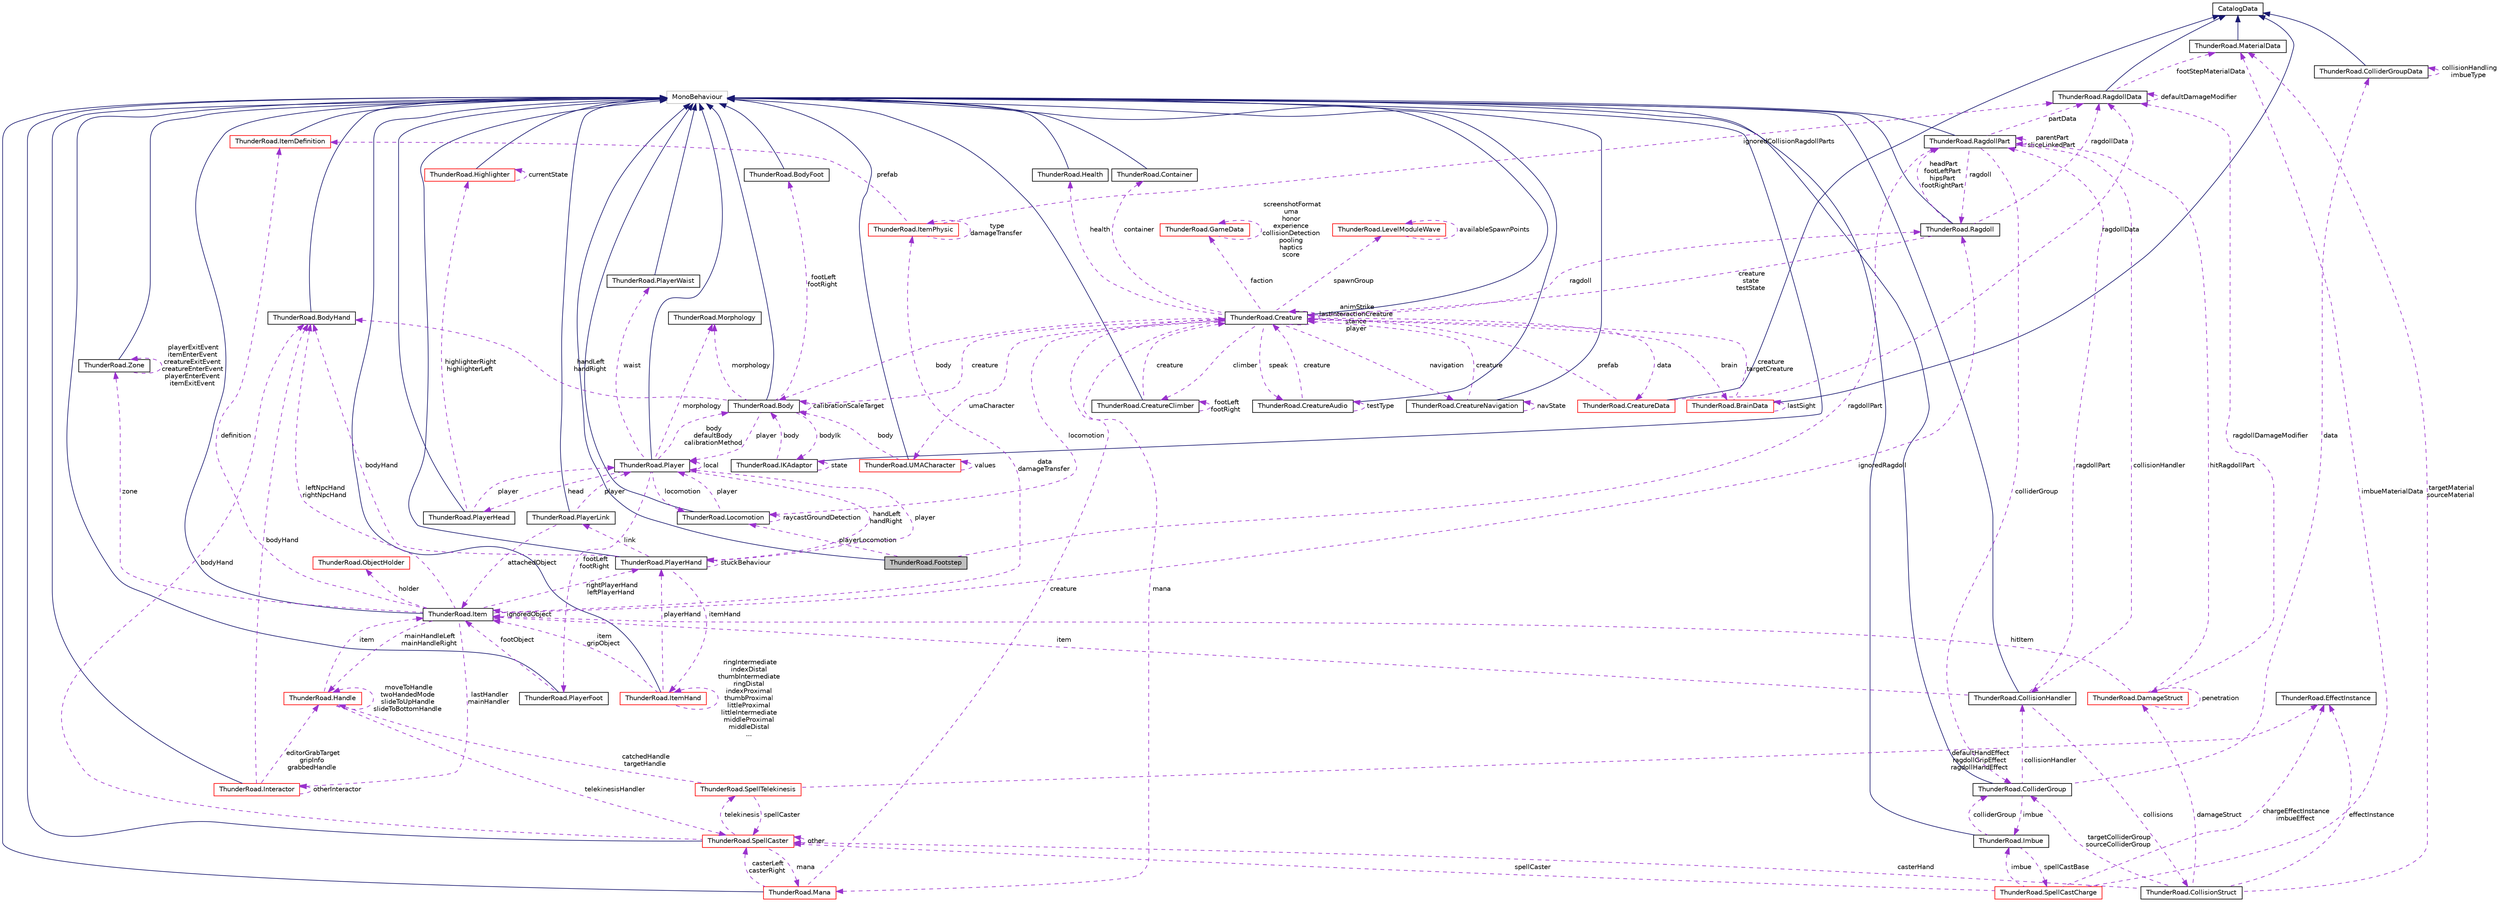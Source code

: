 digraph "ThunderRoad.Footstep"
{
 // LATEX_PDF_SIZE
  edge [fontname="Helvetica",fontsize="10",labelfontname="Helvetica",labelfontsize="10"];
  node [fontname="Helvetica",fontsize="10",shape=record];
  Node1 [label="ThunderRoad.Footstep",height=0.2,width=0.4,color="black", fillcolor="grey75", style="filled", fontcolor="black",tooltip="Class Footstep. Implements the UnityEngine.MonoBehaviour"];
  Node2 -> Node1 [dir="back",color="midnightblue",fontsize="10",style="solid",fontname="Helvetica"];
  Node2 [label="MonoBehaviour",height=0.2,width=0.4,color="grey75", fillcolor="white", style="filled",tooltip=" "];
  Node3 -> Node1 [dir="back",color="darkorchid3",fontsize="10",style="dashed",label=" ragdollPart" ,fontname="Helvetica"];
  Node3 [label="ThunderRoad.RagdollPart",height=0.2,width=0.4,color="black", fillcolor="white", style="filled",URL="$class_thunder_road_1_1_ragdoll_part.html",tooltip="Class RagdollPart. Implements the UnityEngine.MonoBehaviour"];
  Node2 -> Node3 [dir="back",color="midnightblue",fontsize="10",style="solid",fontname="Helvetica"];
  Node4 -> Node3 [dir="back",color="darkorchid3",fontsize="10",style="dashed",label=" collisionHandler" ,fontname="Helvetica"];
  Node4 [label="ThunderRoad.CollisionHandler",height=0.2,width=0.4,color="black", fillcolor="white", style="filled",URL="$class_thunder_road_1_1_collision_handler.html",tooltip="Class CollisionHandler. Implements the UnityEngine.MonoBehaviour"];
  Node2 -> Node4 [dir="back",color="midnightblue",fontsize="10",style="solid",fontname="Helvetica"];
  Node3 -> Node4 [dir="back",color="darkorchid3",fontsize="10",style="dashed",label=" ragdollPart" ,fontname="Helvetica"];
  Node5 -> Node4 [dir="back",color="darkorchid3",fontsize="10",style="dashed",label=" collisions" ,fontname="Helvetica"];
  Node5 [label="ThunderRoad.CollisionStruct",height=0.2,width=0.4,color="black", fillcolor="white", style="filled",URL="$struct_thunder_road_1_1_collision_struct.html",tooltip="Struct CollisionStruct"];
  Node6 -> Node5 [dir="back",color="darkorchid3",fontsize="10",style="dashed",label=" targetMaterial\nsourceMaterial" ,fontname="Helvetica"];
  Node6 [label="ThunderRoad.MaterialData",height=0.2,width=0.4,color="black", fillcolor="white", style="filled",URL="$class_thunder_road_1_1_material_data.html",tooltip="Class MaterialData. Implements the ThunderRoad.CatalogData"];
  Node7 -> Node6 [dir="back",color="midnightblue",fontsize="10",style="solid",fontname="Helvetica"];
  Node7 [label="CatalogData",height=0.2,width=0.4,color="black", fillcolor="white", style="filled",URL="$class_thunder_road_1_1_catalog_data.html",tooltip="Class CatalogData."];
  Node8 -> Node5 [dir="back",color="darkorchid3",fontsize="10",style="dashed",label=" casterHand" ,fontname="Helvetica"];
  Node8 [label="ThunderRoad.SpellCaster",height=0.2,width=0.4,color="red", fillcolor="white", style="filled",URL="$class_thunder_road_1_1_spell_caster.html",tooltip="Class SpellCaster. Implements the UnityEngine.MonoBehaviour"];
  Node2 -> Node8 [dir="back",color="midnightblue",fontsize="10",style="solid",fontname="Helvetica"];
  Node9 -> Node8 [dir="back",color="darkorchid3",fontsize="10",style="dashed",label=" telekinesis" ,fontname="Helvetica"];
  Node9 [label="ThunderRoad.SpellTelekinesis",height=0.2,width=0.4,color="red", fillcolor="white", style="filled",URL="$class_thunder_road_1_1_spell_telekinesis.html",tooltip="Class SpellTelekinesis. Implements the ThunderRoad.SpellData"];
  Node8 -> Node9 [dir="back",color="darkorchid3",fontsize="10",style="dashed",label=" spellCaster" ,fontname="Helvetica"];
  Node13 -> Node9 [dir="back",color="darkorchid3",fontsize="10",style="dashed",label=" catchedHandle\ntargetHandle" ,fontname="Helvetica"];
  Node13 [label="ThunderRoad.Handle",height=0.2,width=0.4,color="red", fillcolor="white", style="filled",URL="$class_thunder_road_1_1_handle.html",tooltip="Class Handle. Implements the ThunderRoad.Interactable"];
  Node8 -> Node13 [dir="back",color="darkorchid3",fontsize="10",style="dashed",label=" telekinesisHandler" ,fontname="Helvetica"];
  Node13 -> Node13 [dir="back",color="darkorchid3",fontsize="10",style="dashed",label=" moveToHandle\ntwoHandedMode\nslideToUpHandle\nslideToBottomHandle" ,fontname="Helvetica"];
  Node25 -> Node13 [dir="back",color="darkorchid3",fontsize="10",style="dashed",label=" item" ,fontname="Helvetica"];
  Node25 [label="ThunderRoad.Item",height=0.2,width=0.4,color="black", fillcolor="white", style="filled",URL="$class_thunder_road_1_1_item.html",tooltip="Class Item. Implements the UnityEngine.MonoBehaviour"];
  Node2 -> Node25 [dir="back",color="midnightblue",fontsize="10",style="solid",fontname="Helvetica"];
  Node26 -> Node25 [dir="back",color="darkorchid3",fontsize="10",style="dashed",label=" lastHandler\nmainHandler" ,fontname="Helvetica"];
  Node26 [label="ThunderRoad.Interactor",height=0.2,width=0.4,color="red", fillcolor="white", style="filled",URL="$class_thunder_road_1_1_interactor.html",tooltip="Class Interactor. Implements the UnityEngine.MonoBehaviour"];
  Node2 -> Node26 [dir="back",color="midnightblue",fontsize="10",style="solid",fontname="Helvetica"];
  Node26 -> Node26 [dir="back",color="darkorchid3",fontsize="10",style="dashed",label=" otherInteractor" ,fontname="Helvetica"];
  Node13 -> Node26 [dir="back",color="darkorchid3",fontsize="10",style="dashed",label=" editorGrabTarget\ngripInfo\ngrabbedHandle" ,fontname="Helvetica"];
  Node28 -> Node26 [dir="back",color="darkorchid3",fontsize="10",style="dashed",label=" bodyHand" ,fontname="Helvetica"];
  Node28 [label="ThunderRoad.BodyHand",height=0.2,width=0.4,color="black", fillcolor="white", style="filled",URL="$class_thunder_road_1_1_body_hand.html",tooltip="Class BodyHand. Implements the UnityEngine.MonoBehaviour"];
  Node2 -> Node28 [dir="back",color="midnightblue",fontsize="10",style="solid",fontname="Helvetica"];
  Node29 -> Node25 [dir="back",color="darkorchid3",fontsize="10",style="dashed",label=" definition" ,fontname="Helvetica"];
  Node29 [label="ThunderRoad.ItemDefinition",height=0.2,width=0.4,color="red", fillcolor="white", style="filled",URL="$class_thunder_road_1_1_item_definition.html",tooltip="Class ItemDefinition. Implements the UnityEngine.MonoBehaviour"];
  Node2 -> Node29 [dir="back",color="midnightblue",fontsize="10",style="solid",fontname="Helvetica"];
  Node31 -> Node25 [dir="back",color="darkorchid3",fontsize="10",style="dashed",label=" ignoredRagdoll" ,fontname="Helvetica"];
  Node31 [label="ThunderRoad.Ragdoll",height=0.2,width=0.4,color="black", fillcolor="white", style="filled",URL="$class_thunder_road_1_1_ragdoll.html",tooltip="Class Ragdoll. Implements the UnityEngine.MonoBehaviour"];
  Node2 -> Node31 [dir="back",color="midnightblue",fontsize="10",style="solid",fontname="Helvetica"];
  Node32 -> Node31 [dir="back",color="darkorchid3",fontsize="10",style="dashed",label=" ragdollData" ,fontname="Helvetica"];
  Node32 [label="ThunderRoad.RagdollData",height=0.2,width=0.4,color="black", fillcolor="white", style="filled",URL="$class_thunder_road_1_1_ragdoll_data.html",tooltip="Class RagdollData. Implements the ThunderRoad.CatalogData"];
  Node7 -> Node32 [dir="back",color="midnightblue",fontsize="10",style="solid",fontname="Helvetica"];
  Node6 -> Node32 [dir="back",color="darkorchid3",fontsize="10",style="dashed",label=" footStepMaterialData" ,fontname="Helvetica"];
  Node32 -> Node32 [dir="back",color="darkorchid3",fontsize="10",style="dashed",label=" defaultDamageModifier" ,fontname="Helvetica"];
  Node3 -> Node31 [dir="back",color="darkorchid3",fontsize="10",style="dashed",label=" headPart\nfootLeftPart\nhipsPart\nfootRightPart" ,fontname="Helvetica"];
  Node33 -> Node31 [dir="back",color="darkorchid3",fontsize="10",style="dashed",label=" creature\nstate\ntestState" ,fontname="Helvetica"];
  Node33 [label="ThunderRoad.Creature",height=0.2,width=0.4,color="black", fillcolor="white", style="filled",URL="$class_thunder_road_1_1_creature.html",tooltip="Class Creature. Implements the UnityEngine.MonoBehaviour"];
  Node2 -> Node33 [dir="back",color="midnightblue",fontsize="10",style="solid",fontname="Helvetica"];
  Node34 -> Node33 [dir="back",color="darkorchid3",fontsize="10",style="dashed",label=" climber" ,fontname="Helvetica"];
  Node34 [label="ThunderRoad.CreatureClimber",height=0.2,width=0.4,color="black", fillcolor="white", style="filled",URL="$class_thunder_road_1_1_creature_climber.html",tooltip="Class CreatureClimber. Implements the UnityEngine.MonoBehaviour"];
  Node2 -> Node34 [dir="back",color="midnightblue",fontsize="10",style="solid",fontname="Helvetica"];
  Node34 -> Node34 [dir="back",color="darkorchid3",fontsize="10",style="dashed",label=" footLeft\nfootRight" ,fontname="Helvetica"];
  Node33 -> Node34 [dir="back",color="darkorchid3",fontsize="10",style="dashed",label=" creature" ,fontname="Helvetica"];
  Node35 -> Node33 [dir="back",color="darkorchid3",fontsize="10",style="dashed",label=" health" ,fontname="Helvetica"];
  Node35 [label="ThunderRoad.Health",height=0.2,width=0.4,color="black", fillcolor="white", style="filled",URL="$class_thunder_road_1_1_health.html",tooltip="Class Health. Implements the UnityEngine.MonoBehaviour"];
  Node2 -> Node35 [dir="back",color="midnightblue",fontsize="10",style="solid",fontname="Helvetica"];
  Node36 -> Node33 [dir="back",color="darkorchid3",fontsize="10",style="dashed",label=" faction" ,fontname="Helvetica"];
  Node36 [label="ThunderRoad.GameData",height=0.2,width=0.4,color="red", fillcolor="white", style="filled",URL="$class_thunder_road_1_1_game_data.html",tooltip="Class GameData."];
  Node36 -> Node36 [dir="back",color="darkorchid3",fontsize="10",style="dashed",label=" screenshotFormat\numa\nhonor\nexperience\ncollisionDetection\npooling\nhaptics\nscore" ,fontname="Helvetica"];
  Node39 -> Node33 [dir="back",color="darkorchid3",fontsize="10",style="dashed",label=" spawnGroup" ,fontname="Helvetica"];
  Node39 [label="ThunderRoad.LevelModuleWave",height=0.2,width=0.4,color="red", fillcolor="white", style="filled",URL="$class_thunder_road_1_1_level_module_wave.html",tooltip="Class LevelModuleWave. Implements the ThunderRoad.LevelModule"];
  Node39 -> Node39 [dir="back",color="darkorchid3",fontsize="10",style="dashed",label=" availableSpawnPoints" ,fontname="Helvetica"];
  Node42 -> Node33 [dir="back",color="darkorchid3",fontsize="10",style="dashed",label=" data" ,fontname="Helvetica"];
  Node42 [label="ThunderRoad.CreatureData",height=0.2,width=0.4,color="red", fillcolor="white", style="filled",URL="$class_thunder_road_1_1_creature_data.html",tooltip="Class CreatureData. Implements the ThunderRoad.CatalogData"];
  Node7 -> Node42 [dir="back",color="midnightblue",fontsize="10",style="solid",fontname="Helvetica"];
  Node32 -> Node42 [dir="back",color="darkorchid3",fontsize="10",style="dashed",label=" ragdollData" ,fontname="Helvetica"];
  Node33 -> Node42 [dir="back",color="darkorchid3",fontsize="10",style="dashed",label=" prefab" ,fontname="Helvetica"];
  Node45 -> Node33 [dir="back",color="darkorchid3",fontsize="10",style="dashed",label=" locomotion" ,fontname="Helvetica"];
  Node45 [label="ThunderRoad.Locomotion",height=0.2,width=0.4,color="black", fillcolor="white", style="filled",URL="$class_thunder_road_1_1_locomotion.html",tooltip="Class Locomotion. Implements the UnityEngine.MonoBehaviour"];
  Node2 -> Node45 [dir="back",color="midnightblue",fontsize="10",style="solid",fontname="Helvetica"];
  Node46 -> Node45 [dir="back",color="darkorchid3",fontsize="10",style="dashed",label=" player" ,fontname="Helvetica"];
  Node46 [label="ThunderRoad.Player",height=0.2,width=0.4,color="black", fillcolor="white", style="filled",URL="$class_thunder_road_1_1_player.html",tooltip="Class Player. Implements the UnityEngine.MonoBehaviour"];
  Node2 -> Node46 [dir="back",color="midnightblue",fontsize="10",style="solid",fontname="Helvetica"];
  Node47 -> Node46 [dir="back",color="darkorchid3",fontsize="10",style="dashed",label=" footLeft\nfootRight" ,fontname="Helvetica"];
  Node47 [label="ThunderRoad.PlayerFoot",height=0.2,width=0.4,color="black", fillcolor="white", style="filled",URL="$class_thunder_road_1_1_player_foot.html",tooltip="Class PlayerFoot. Implements the UnityEngine.MonoBehaviour"];
  Node2 -> Node47 [dir="back",color="midnightblue",fontsize="10",style="solid",fontname="Helvetica"];
  Node25 -> Node47 [dir="back",color="darkorchid3",fontsize="10",style="dashed",label=" footObject" ,fontname="Helvetica"];
  Node46 -> Node46 [dir="back",color="darkorchid3",fontsize="10",style="dashed",label=" local" ,fontname="Helvetica"];
  Node48 -> Node46 [dir="back",color="darkorchid3",fontsize="10",style="dashed",label=" morphology" ,fontname="Helvetica"];
  Node48 [label="ThunderRoad.Morphology",height=0.2,width=0.4,color="black", fillcolor="white", style="filled",URL="$class_thunder_road_1_1_morphology.html",tooltip="Class Morphology."];
  Node45 -> Node46 [dir="back",color="darkorchid3",fontsize="10",style="dashed",label=" locomotion" ,fontname="Helvetica"];
  Node49 -> Node46 [dir="back",color="darkorchid3",fontsize="10",style="dashed",label=" head" ,fontname="Helvetica"];
  Node49 [label="ThunderRoad.PlayerHead",height=0.2,width=0.4,color="black", fillcolor="white", style="filled",URL="$class_thunder_road_1_1_player_head.html",tooltip="Class PlayerHead. Implements the UnityEngine.MonoBehaviour"];
  Node2 -> Node49 [dir="back",color="midnightblue",fontsize="10",style="solid",fontname="Helvetica"];
  Node46 -> Node49 [dir="back",color="darkorchid3",fontsize="10",style="dashed",label=" player" ,fontname="Helvetica"];
  Node15 -> Node49 [dir="back",color="darkorchid3",fontsize="10",style="dashed",label=" highlighterRight\nhighlighterLeft" ,fontname="Helvetica"];
  Node15 [label="ThunderRoad.Highlighter",height=0.2,width=0.4,color="red", fillcolor="white", style="filled",URL="$class_thunder_road_1_1_highlighter.html",tooltip="Class Highlighter. Implements the UnityEngine.MonoBehaviour"];
  Node2 -> Node15 [dir="back",color="midnightblue",fontsize="10",style="solid",fontname="Helvetica"];
  Node15 -> Node15 [dir="back",color="darkorchid3",fontsize="10",style="dashed",label=" currentState" ,fontname="Helvetica"];
  Node50 -> Node46 [dir="back",color="darkorchid3",fontsize="10",style="dashed",label=" body\ndefaultBody\ncalibrationMethod" ,fontname="Helvetica"];
  Node50 [label="ThunderRoad.Body",height=0.2,width=0.4,color="black", fillcolor="white", style="filled",URL="$class_thunder_road_1_1_body.html",tooltip="Class Body. Implements the UnityEngine.MonoBehaviour"];
  Node2 -> Node50 [dir="back",color="midnightblue",fontsize="10",style="solid",fontname="Helvetica"];
  Node46 -> Node50 [dir="back",color="darkorchid3",fontsize="10",style="dashed",label=" player" ,fontname="Helvetica"];
  Node48 -> Node50 [dir="back",color="darkorchid3",fontsize="10",style="dashed",label=" morphology" ,fontname="Helvetica"];
  Node51 -> Node50 [dir="back",color="darkorchid3",fontsize="10",style="dashed",label=" bodyIk" ,fontname="Helvetica"];
  Node51 [label="ThunderRoad.IKAdaptor",height=0.2,width=0.4,color="black", fillcolor="white", style="filled",URL="$class_thunder_road_1_1_i_k_adaptor.html",tooltip="Class IKAdaptor. Implements the UnityEngine.MonoBehaviour"];
  Node2 -> Node51 [dir="back",color="midnightblue",fontsize="10",style="solid",fontname="Helvetica"];
  Node51 -> Node51 [dir="back",color="darkorchid3",fontsize="10",style="dashed",label=" state" ,fontname="Helvetica"];
  Node50 -> Node51 [dir="back",color="darkorchid3",fontsize="10",style="dashed",label=" body" ,fontname="Helvetica"];
  Node50 -> Node50 [dir="back",color="darkorchid3",fontsize="10",style="dashed",label=" calibrationScaleTarget" ,fontname="Helvetica"];
  Node33 -> Node50 [dir="back",color="darkorchid3",fontsize="10",style="dashed",label=" creature" ,fontname="Helvetica"];
  Node28 -> Node50 [dir="back",color="darkorchid3",fontsize="10",style="dashed",label=" handLeft\nhandRight" ,fontname="Helvetica"];
  Node52 -> Node50 [dir="back",color="darkorchid3",fontsize="10",style="dashed",label=" footLeft\nfootRight" ,fontname="Helvetica"];
  Node52 [label="ThunderRoad.BodyFoot",height=0.2,width=0.4,color="black", fillcolor="white", style="filled",URL="$class_thunder_road_1_1_body_foot.html",tooltip="Class BodyFoot. Implements the UnityEngine.MonoBehaviour"];
  Node2 -> Node52 [dir="back",color="midnightblue",fontsize="10",style="solid",fontname="Helvetica"];
  Node53 -> Node46 [dir="back",color="darkorchid3",fontsize="10",style="dashed",label=" waist" ,fontname="Helvetica"];
  Node53 [label="ThunderRoad.PlayerWaist",height=0.2,width=0.4,color="black", fillcolor="white", style="filled",URL="$class_thunder_road_1_1_player_waist.html",tooltip="Class PlayerWaist. Implements the UnityEngine.MonoBehaviour"];
  Node2 -> Node53 [dir="back",color="midnightblue",fontsize="10",style="solid",fontname="Helvetica"];
  Node54 -> Node46 [dir="back",color="darkorchid3",fontsize="10",style="dashed",label=" handLeft\nhandRight" ,fontname="Helvetica"];
  Node54 [label="ThunderRoad.PlayerHand",height=0.2,width=0.4,color="black", fillcolor="white", style="filled",URL="$class_thunder_road_1_1_player_hand.html",tooltip="Class PlayerHand. Implements the UnityEngine.MonoBehaviour"];
  Node2 -> Node54 [dir="back",color="midnightblue",fontsize="10",style="solid",fontname="Helvetica"];
  Node46 -> Node54 [dir="back",color="darkorchid3",fontsize="10",style="dashed",label=" player" ,fontname="Helvetica"];
  Node55 -> Node54 [dir="back",color="darkorchid3",fontsize="10",style="dashed",label=" link" ,fontname="Helvetica"];
  Node55 [label="ThunderRoad.PlayerLink",height=0.2,width=0.4,color="black", fillcolor="white", style="filled",URL="$class_thunder_road_1_1_player_link.html",tooltip="Class PlayerLink. Implements the UnityEngine.MonoBehaviour"];
  Node2 -> Node55 [dir="back",color="midnightblue",fontsize="10",style="solid",fontname="Helvetica"];
  Node46 -> Node55 [dir="back",color="darkorchid3",fontsize="10",style="dashed",label=" player" ,fontname="Helvetica"];
  Node25 -> Node55 [dir="back",color="darkorchid3",fontsize="10",style="dashed",label=" attachedObject" ,fontname="Helvetica"];
  Node56 -> Node54 [dir="back",color="darkorchid3",fontsize="10",style="dashed",label=" itemHand" ,fontname="Helvetica"];
  Node56 [label="ThunderRoad.ItemHand",height=0.2,width=0.4,color="red", fillcolor="white", style="filled",URL="$class_thunder_road_1_1_item_hand.html",tooltip="Class ItemHand. Implements the UnityEngine.MonoBehaviour"];
  Node2 -> Node56 [dir="back",color="midnightblue",fontsize="10",style="solid",fontname="Helvetica"];
  Node56 -> Node56 [dir="back",color="darkorchid3",fontsize="10",style="dashed",label=" ringIntermediate\nindexDistal\nthumbIntermediate\nringDistal\nindexProximal\nthumbProximal\nlittleProximal\nlittleIntermediate\nmiddleProximal\nmiddleDistal\n..." ,fontname="Helvetica"];
  Node25 -> Node56 [dir="back",color="darkorchid3",fontsize="10",style="dashed",label=" item\ngripObject" ,fontname="Helvetica"];
  Node54 -> Node56 [dir="back",color="darkorchid3",fontsize="10",style="dashed",label=" playerHand" ,fontname="Helvetica"];
  Node28 -> Node54 [dir="back",color="darkorchid3",fontsize="10",style="dashed",label=" bodyHand" ,fontname="Helvetica"];
  Node54 -> Node54 [dir="back",color="darkorchid3",fontsize="10",style="dashed",label=" stuckBehaviour" ,fontname="Helvetica"];
  Node45 -> Node45 [dir="back",color="darkorchid3",fontsize="10",style="dashed",label=" raycastGroundDetection" ,fontname="Helvetica"];
  Node31 -> Node33 [dir="back",color="darkorchid3",fontsize="10",style="dashed",label=" ragdoll" ,fontname="Helvetica"];
  Node50 -> Node33 [dir="back",color="darkorchid3",fontsize="10",style="dashed",label=" body" ,fontname="Helvetica"];
  Node61 -> Node33 [dir="back",color="darkorchid3",fontsize="10",style="dashed",label=" speak" ,fontname="Helvetica"];
  Node61 [label="ThunderRoad.CreatureAudio",height=0.2,width=0.4,color="black", fillcolor="white", style="filled",URL="$class_thunder_road_1_1_creature_audio.html",tooltip="Class CreatureAudio. Implements the UnityEngine.MonoBehaviour"];
  Node2 -> Node61 [dir="back",color="midnightblue",fontsize="10",style="solid",fontname="Helvetica"];
  Node61 -> Node61 [dir="back",color="darkorchid3",fontsize="10",style="dashed",label=" testType" ,fontname="Helvetica"];
  Node33 -> Node61 [dir="back",color="darkorchid3",fontsize="10",style="dashed",label=" creature" ,fontname="Helvetica"];
  Node33 -> Node33 [dir="back",color="darkorchid3",fontsize="10",style="dashed",label=" animStrike\nlastInteractionCreature\nstance\nplayer" ,fontname="Helvetica"];
  Node62 -> Node33 [dir="back",color="darkorchid3",fontsize="10",style="dashed",label=" mana" ,fontname="Helvetica"];
  Node62 [label="ThunderRoad.Mana",height=0.2,width=0.4,color="red", fillcolor="white", style="filled",URL="$class_thunder_road_1_1_mana.html",tooltip="Class Mana. Implements the UnityEngine.MonoBehaviour"];
  Node2 -> Node62 [dir="back",color="midnightblue",fontsize="10",style="solid",fontname="Helvetica"];
  Node8 -> Node62 [dir="back",color="darkorchid3",fontsize="10",style="dashed",label=" casterLeft\ncasterRight" ,fontname="Helvetica"];
  Node33 -> Node62 [dir="back",color="darkorchid3",fontsize="10",style="dashed",label=" creature" ,fontname="Helvetica"];
  Node65 -> Node33 [dir="back",color="darkorchid3",fontsize="10",style="dashed",label=" umaCharacter" ,fontname="Helvetica"];
  Node65 [label="ThunderRoad.UMACharacter",height=0.2,width=0.4,color="red", fillcolor="white", style="filled",URL="$class_thunder_road_1_1_u_m_a_character.html",tooltip="Class UMACharacter. Implements the UnityEngine.MonoBehaviour"];
  Node2 -> Node65 [dir="back",color="midnightblue",fontsize="10",style="solid",fontname="Helvetica"];
  Node50 -> Node65 [dir="back",color="darkorchid3",fontsize="10",style="dashed",label=" body" ,fontname="Helvetica"];
  Node65 -> Node65 [dir="back",color="darkorchid3",fontsize="10",style="dashed",label=" values" ,fontname="Helvetica"];
  Node66 -> Node33 [dir="back",color="darkorchid3",fontsize="10",style="dashed",label=" container" ,fontname="Helvetica"];
  Node66 [label="ThunderRoad.Container",height=0.2,width=0.4,color="black", fillcolor="white", style="filled",URL="$class_thunder_road_1_1_container.html",tooltip="Class Container. Implements the UnityEngine.MonoBehaviour"];
  Node2 -> Node66 [dir="back",color="midnightblue",fontsize="10",style="solid",fontname="Helvetica"];
  Node67 -> Node33 [dir="back",color="darkorchid3",fontsize="10",style="dashed",label=" brain" ,fontname="Helvetica"];
  Node67 [label="ThunderRoad.BrainData",height=0.2,width=0.4,color="red", fillcolor="white", style="filled",URL="$class_thunder_road_1_1_brain_data.html",tooltip="Class BrainData. Implements the ThunderRoad.CatalogData"];
  Node7 -> Node67 [dir="back",color="midnightblue",fontsize="10",style="solid",fontname="Helvetica"];
  Node33 -> Node67 [dir="back",color="darkorchid3",fontsize="10",style="dashed",label=" creature\ntargetCreature" ,fontname="Helvetica"];
  Node67 -> Node67 [dir="back",color="darkorchid3",fontsize="10",style="dashed",label=" lastSight" ,fontname="Helvetica"];
  Node75 -> Node33 [dir="back",color="darkorchid3",fontsize="10",style="dashed",label=" navigation" ,fontname="Helvetica"];
  Node75 [label="ThunderRoad.CreatureNavigation",height=0.2,width=0.4,color="black", fillcolor="white", style="filled",URL="$class_thunder_road_1_1_creature_navigation.html",tooltip="Class CreatureNavigation. Implements the UnityEngine.MonoBehaviour"];
  Node2 -> Node75 [dir="back",color="midnightblue",fontsize="10",style="solid",fontname="Helvetica"];
  Node33 -> Node75 [dir="back",color="darkorchid3",fontsize="10",style="dashed",label=" creature" ,fontname="Helvetica"];
  Node75 -> Node75 [dir="back",color="darkorchid3",fontsize="10",style="dashed",label=" navState" ,fontname="Helvetica"];
  Node76 -> Node25 [dir="back",color="darkorchid3",fontsize="10",style="dashed",label=" data\ndamageTransfer" ,fontname="Helvetica"];
  Node76 [label="ThunderRoad.ItemPhysic",height=0.2,width=0.4,color="red", fillcolor="white", style="filled",URL="$class_thunder_road_1_1_item_physic.html",tooltip="Class ItemPhysic. Implements the ThunderRoad.ItemData"];
  Node32 -> Node76 [dir="back",color="darkorchid3",fontsize="10",style="dashed",label=" ignoredCollisionRagdollParts" ,fontname="Helvetica"];
  Node29 -> Node76 [dir="back",color="darkorchid3",fontsize="10",style="dashed",label=" prefab" ,fontname="Helvetica"];
  Node76 -> Node76 [dir="back",color="darkorchid3",fontsize="10",style="dashed",label=" type\ndamageTransfer" ,fontname="Helvetica"];
  Node79 -> Node25 [dir="back",color="darkorchid3",fontsize="10",style="dashed",label=" holder" ,fontname="Helvetica"];
  Node79 [label="ThunderRoad.ObjectHolder",height=0.2,width=0.4,color="red", fillcolor="white", style="filled",URL="$class_thunder_road_1_1_object_holder.html",tooltip="Class ObjectHolder. Implements the ThunderRoad.Interactable"];
  Node13 -> Node25 [dir="back",color="darkorchid3",fontsize="10",style="dashed",label=" mainHandleLeft\nmainHandleRight" ,fontname="Helvetica"];
  Node25 -> Node25 [dir="back",color="darkorchid3",fontsize="10",style="dashed",label=" ignoredObject" ,fontname="Helvetica"];
  Node80 -> Node25 [dir="back",color="darkorchid3",fontsize="10",style="dashed",label=" zone" ,fontname="Helvetica"];
  Node80 [label="ThunderRoad.Zone",height=0.2,width=0.4,color="black", fillcolor="white", style="filled",URL="$class_thunder_road_1_1_zone.html",tooltip="Class Zone. Implements the UnityEngine.MonoBehaviour"];
  Node2 -> Node80 [dir="back",color="midnightblue",fontsize="10",style="solid",fontname="Helvetica"];
  Node80 -> Node80 [dir="back",color="darkorchid3",fontsize="10",style="dashed",label=" playerExitEvent\nitemEnterEvent\ncreatureExitEvent\ncreatureEnterEvent\nplayerEnterEvent\nitemExitEvent" ,fontname="Helvetica"];
  Node28 -> Node25 [dir="back",color="darkorchid3",fontsize="10",style="dashed",label=" leftNpcHand\nrightNpcHand" ,fontname="Helvetica"];
  Node54 -> Node25 [dir="back",color="darkorchid3",fontsize="10",style="dashed",label=" rightPlayerHand\nleftPlayerHand" ,fontname="Helvetica"];
  Node64 -> Node9 [dir="back",color="darkorchid3",fontsize="10",style="dashed",label=" defaultHandEffect\nragdollGripEffect\nragdollHandEffect" ,fontname="Helvetica"];
  Node64 [label="ThunderRoad.EffectInstance",height=0.2,width=0.4,color="black", fillcolor="white", style="filled",URL="$class_thunder_road_1_1_effect_instance.html",tooltip="Class EffectInstance."];
  Node8 -> Node8 [dir="back",color="darkorchid3",fontsize="10",style="dashed",label=" other" ,fontname="Helvetica"];
  Node62 -> Node8 [dir="back",color="darkorchid3",fontsize="10",style="dashed",label=" mana" ,fontname="Helvetica"];
  Node28 -> Node8 [dir="back",color="darkorchid3",fontsize="10",style="dashed",label=" bodyHand" ,fontname="Helvetica"];
  Node64 -> Node5 [dir="back",color="darkorchid3",fontsize="10",style="dashed",label=" effectInstance" ,fontname="Helvetica"];
  Node83 -> Node5 [dir="back",color="darkorchid3",fontsize="10",style="dashed",label=" targetColliderGroup\nsourceColliderGroup" ,fontname="Helvetica"];
  Node83 [label="ThunderRoad.ColliderGroup",height=0.2,width=0.4,color="black", fillcolor="white", style="filled",URL="$class_thunder_road_1_1_collider_group.html",tooltip="Class ColliderGroup. Implements the UnityEngine.MonoBehaviour"];
  Node2 -> Node83 [dir="back",color="midnightblue",fontsize="10",style="solid",fontname="Helvetica"];
  Node4 -> Node83 [dir="back",color="darkorchid3",fontsize="10",style="dashed",label=" collisionHandler" ,fontname="Helvetica"];
  Node84 -> Node83 [dir="back",color="darkorchid3",fontsize="10",style="dashed",label=" data" ,fontname="Helvetica"];
  Node84 [label="ThunderRoad.ColliderGroupData",height=0.2,width=0.4,color="black", fillcolor="white", style="filled",URL="$class_thunder_road_1_1_collider_group_data.html",tooltip="Class ColliderGroupData. Implements the ThunderRoad.CatalogData"];
  Node7 -> Node84 [dir="back",color="midnightblue",fontsize="10",style="solid",fontname="Helvetica"];
  Node84 -> Node84 [dir="back",color="darkorchid3",fontsize="10",style="dashed",label=" collisionHandling\nimbueType" ,fontname="Helvetica"];
  Node85 -> Node83 [dir="back",color="darkorchid3",fontsize="10",style="dashed",label=" imbue" ,fontname="Helvetica"];
  Node85 [label="ThunderRoad.Imbue",height=0.2,width=0.4,color="black", fillcolor="white", style="filled",URL="$class_thunder_road_1_1_imbue.html",tooltip="Class Imbue. Implements the UnityEngine.MonoBehaviour"];
  Node2 -> Node85 [dir="back",color="midnightblue",fontsize="10",style="solid",fontname="Helvetica"];
  Node83 -> Node85 [dir="back",color="darkorchid3",fontsize="10",style="dashed",label=" colliderGroup" ,fontname="Helvetica"];
  Node86 -> Node85 [dir="back",color="darkorchid3",fontsize="10",style="dashed",label=" spellCastBase" ,fontname="Helvetica"];
  Node86 [label="ThunderRoad.SpellCastCharge",height=0.2,width=0.4,color="red", fillcolor="white", style="filled",URL="$class_thunder_road_1_1_spell_cast_charge.html",tooltip="Class SpellCastCharge. Implements the ThunderRoad.SpellCastData"];
  Node6 -> Node86 [dir="back",color="darkorchid3",fontsize="10",style="dashed",label=" imbueMaterialData" ,fontname="Helvetica"];
  Node8 -> Node86 [dir="back",color="darkorchid3",fontsize="10",style="dashed",label=" spellCaster" ,fontname="Helvetica"];
  Node85 -> Node86 [dir="back",color="darkorchid3",fontsize="10",style="dashed",label=" imbue" ,fontname="Helvetica"];
  Node64 -> Node86 [dir="back",color="darkorchid3",fontsize="10",style="dashed",label=" chargeEffectInstance\nimbueEffect" ,fontname="Helvetica"];
  Node88 -> Node5 [dir="back",color="darkorchid3",fontsize="10",style="dashed",label=" damageStruct" ,fontname="Helvetica"];
  Node88 [label="ThunderRoad.DamageStruct",height=0.2,width=0.4,color="red", fillcolor="white", style="filled",URL="$struct_thunder_road_1_1_damage_struct.html",tooltip="Struct DamageStruct"];
  Node32 -> Node88 [dir="back",color="darkorchid3",fontsize="10",style="dashed",label=" ragdollDamageModifier" ,fontname="Helvetica"];
  Node3 -> Node88 [dir="back",color="darkorchid3",fontsize="10",style="dashed",label=" hitRagdollPart" ,fontname="Helvetica"];
  Node25 -> Node88 [dir="back",color="darkorchid3",fontsize="10",style="dashed",label=" hitItem" ,fontname="Helvetica"];
  Node88 -> Node88 [dir="back",color="darkorchid3",fontsize="10",style="dashed",label=" penetration" ,fontname="Helvetica"];
  Node25 -> Node4 [dir="back",color="darkorchid3",fontsize="10",style="dashed",label=" item" ,fontname="Helvetica"];
  Node32 -> Node3 [dir="back",color="darkorchid3",fontsize="10",style="dashed",label=" partData" ,fontname="Helvetica"];
  Node3 -> Node3 [dir="back",color="darkorchid3",fontsize="10",style="dashed",label=" parentPart\nsliceLinkedPart" ,fontname="Helvetica"];
  Node31 -> Node3 [dir="back",color="darkorchid3",fontsize="10",style="dashed",label=" ragdoll" ,fontname="Helvetica"];
  Node83 -> Node3 [dir="back",color="darkorchid3",fontsize="10",style="dashed",label=" colliderGroup" ,fontname="Helvetica"];
  Node45 -> Node1 [dir="back",color="darkorchid3",fontsize="10",style="dashed",label=" playerLocomotion" ,fontname="Helvetica"];
}
